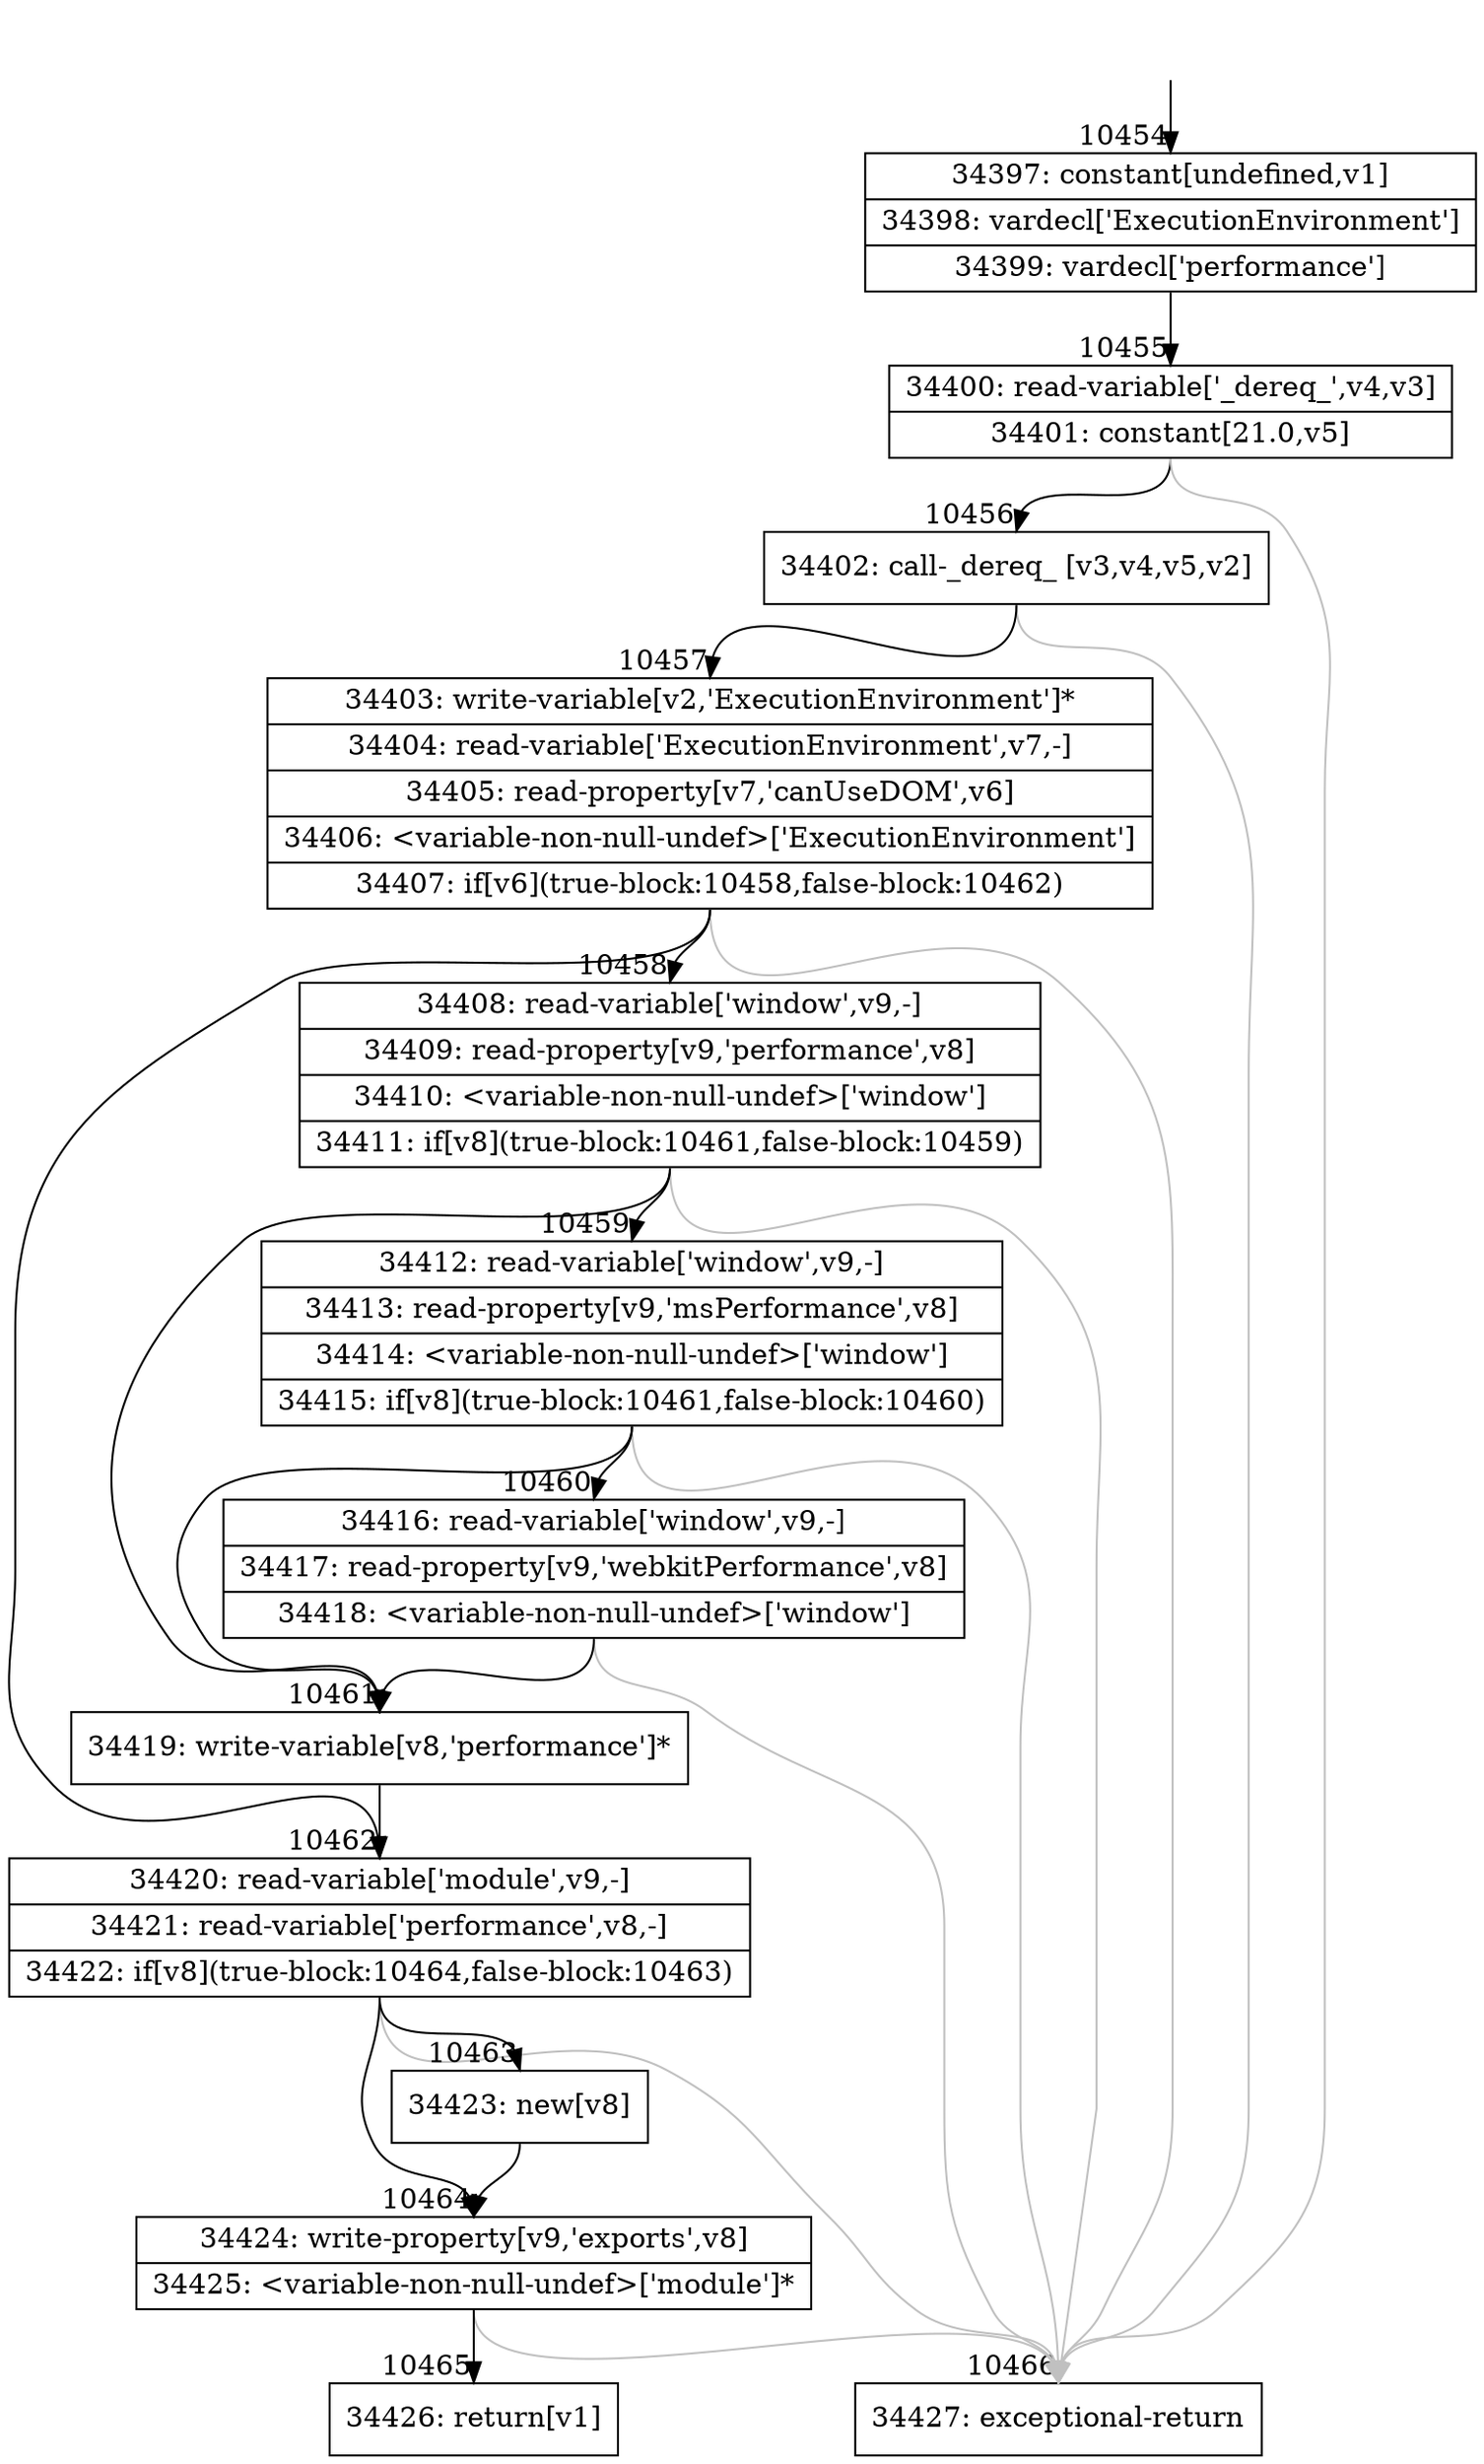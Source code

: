 digraph {
rankdir="TD"
BB_entry791[shape=none,label=""];
BB_entry791 -> BB10454 [tailport=s, headport=n, headlabel="    10454"]
BB10454 [shape=record label="{34397: constant[undefined,v1]|34398: vardecl['ExecutionEnvironment']|34399: vardecl['performance']}" ] 
BB10454 -> BB10455 [tailport=s, headport=n, headlabel="      10455"]
BB10455 [shape=record label="{34400: read-variable['_dereq_',v4,v3]|34401: constant[21.0,v5]}" ] 
BB10455 -> BB10456 [tailport=s, headport=n, headlabel="      10456"]
BB10455 -> BB10466 [tailport=s, headport=n, color=gray, headlabel="      10466"]
BB10456 [shape=record label="{34402: call-_dereq_ [v3,v4,v5,v2]}" ] 
BB10456 -> BB10457 [tailport=s, headport=n, headlabel="      10457"]
BB10456 -> BB10466 [tailport=s, headport=n, color=gray]
BB10457 [shape=record label="{34403: write-variable[v2,'ExecutionEnvironment']*|34404: read-variable['ExecutionEnvironment',v7,-]|34405: read-property[v7,'canUseDOM',v6]|34406: \<variable-non-null-undef\>['ExecutionEnvironment']|34407: if[v6](true-block:10458,false-block:10462)}" ] 
BB10457 -> BB10458 [tailport=s, headport=n, headlabel="      10458"]
BB10457 -> BB10462 [tailport=s, headport=n, headlabel="      10462"]
BB10457 -> BB10466 [tailport=s, headport=n, color=gray]
BB10458 [shape=record label="{34408: read-variable['window',v9,-]|34409: read-property[v9,'performance',v8]|34410: \<variable-non-null-undef\>['window']|34411: if[v8](true-block:10461,false-block:10459)}" ] 
BB10458 -> BB10461 [tailport=s, headport=n, headlabel="      10461"]
BB10458 -> BB10459 [tailport=s, headport=n, headlabel="      10459"]
BB10458 -> BB10466 [tailport=s, headport=n, color=gray]
BB10459 [shape=record label="{34412: read-variable['window',v9,-]|34413: read-property[v9,'msPerformance',v8]|34414: \<variable-non-null-undef\>['window']|34415: if[v8](true-block:10461,false-block:10460)}" ] 
BB10459 -> BB10461 [tailport=s, headport=n]
BB10459 -> BB10460 [tailport=s, headport=n, headlabel="      10460"]
BB10459 -> BB10466 [tailport=s, headport=n, color=gray]
BB10460 [shape=record label="{34416: read-variable['window',v9,-]|34417: read-property[v9,'webkitPerformance',v8]|34418: \<variable-non-null-undef\>['window']}" ] 
BB10460 -> BB10461 [tailport=s, headport=n]
BB10460 -> BB10466 [tailport=s, headport=n, color=gray]
BB10461 [shape=record label="{34419: write-variable[v8,'performance']*}" ] 
BB10461 -> BB10462 [tailport=s, headport=n]
BB10462 [shape=record label="{34420: read-variable['module',v9,-]|34421: read-variable['performance',v8,-]|34422: if[v8](true-block:10464,false-block:10463)}" ] 
BB10462 -> BB10464 [tailport=s, headport=n, headlabel="      10464"]
BB10462 -> BB10463 [tailport=s, headport=n, headlabel="      10463"]
BB10462 -> BB10466 [tailport=s, headport=n, color=gray]
BB10463 [shape=record label="{34423: new[v8]}" ] 
BB10463 -> BB10464 [tailport=s, headport=n]
BB10464 [shape=record label="{34424: write-property[v9,'exports',v8]|34425: \<variable-non-null-undef\>['module']*}" ] 
BB10464 -> BB10465 [tailport=s, headport=n, headlabel="      10465"]
BB10464 -> BB10466 [tailport=s, headport=n, color=gray]
BB10465 [shape=record label="{34426: return[v1]}" ] 
BB10466 [shape=record label="{34427: exceptional-return}" ] 
//#$~ 18844
}
